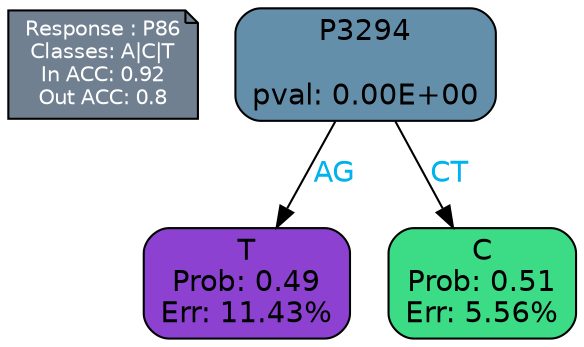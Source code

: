 digraph Tree {
node [shape=box, style="filled, rounded", color="black", fontname=helvetica] ;
graph [ranksep=equally, splines=polylines, bgcolor=transparent, dpi=600] ;
edge [fontname=helvetica] ;
LEGEND [label="Response : P86
Classes: A|C|T
In ACC: 0.92
Out ACC: 0.8
",shape=note,align=left,style=filled,fillcolor="slategray",fontcolor="white",fontsize=10];1 [label="P3294

pval: 0.00E+00", fillcolor="#648fab"] ;
2 [label="T
Prob: 0.49
Err: 11.43%", fillcolor="#8c41d1"] ;
3 [label="C
Prob: 0.51
Err: 5.56%", fillcolor="#3cdb86"] ;
1 -> 2 [label="AG",fontcolor=deepskyblue2] ;
1 -> 3 [label="CT",fontcolor=deepskyblue2] ;
{rank = same; 2;3;}{rank = same; LEGEND;1;}}